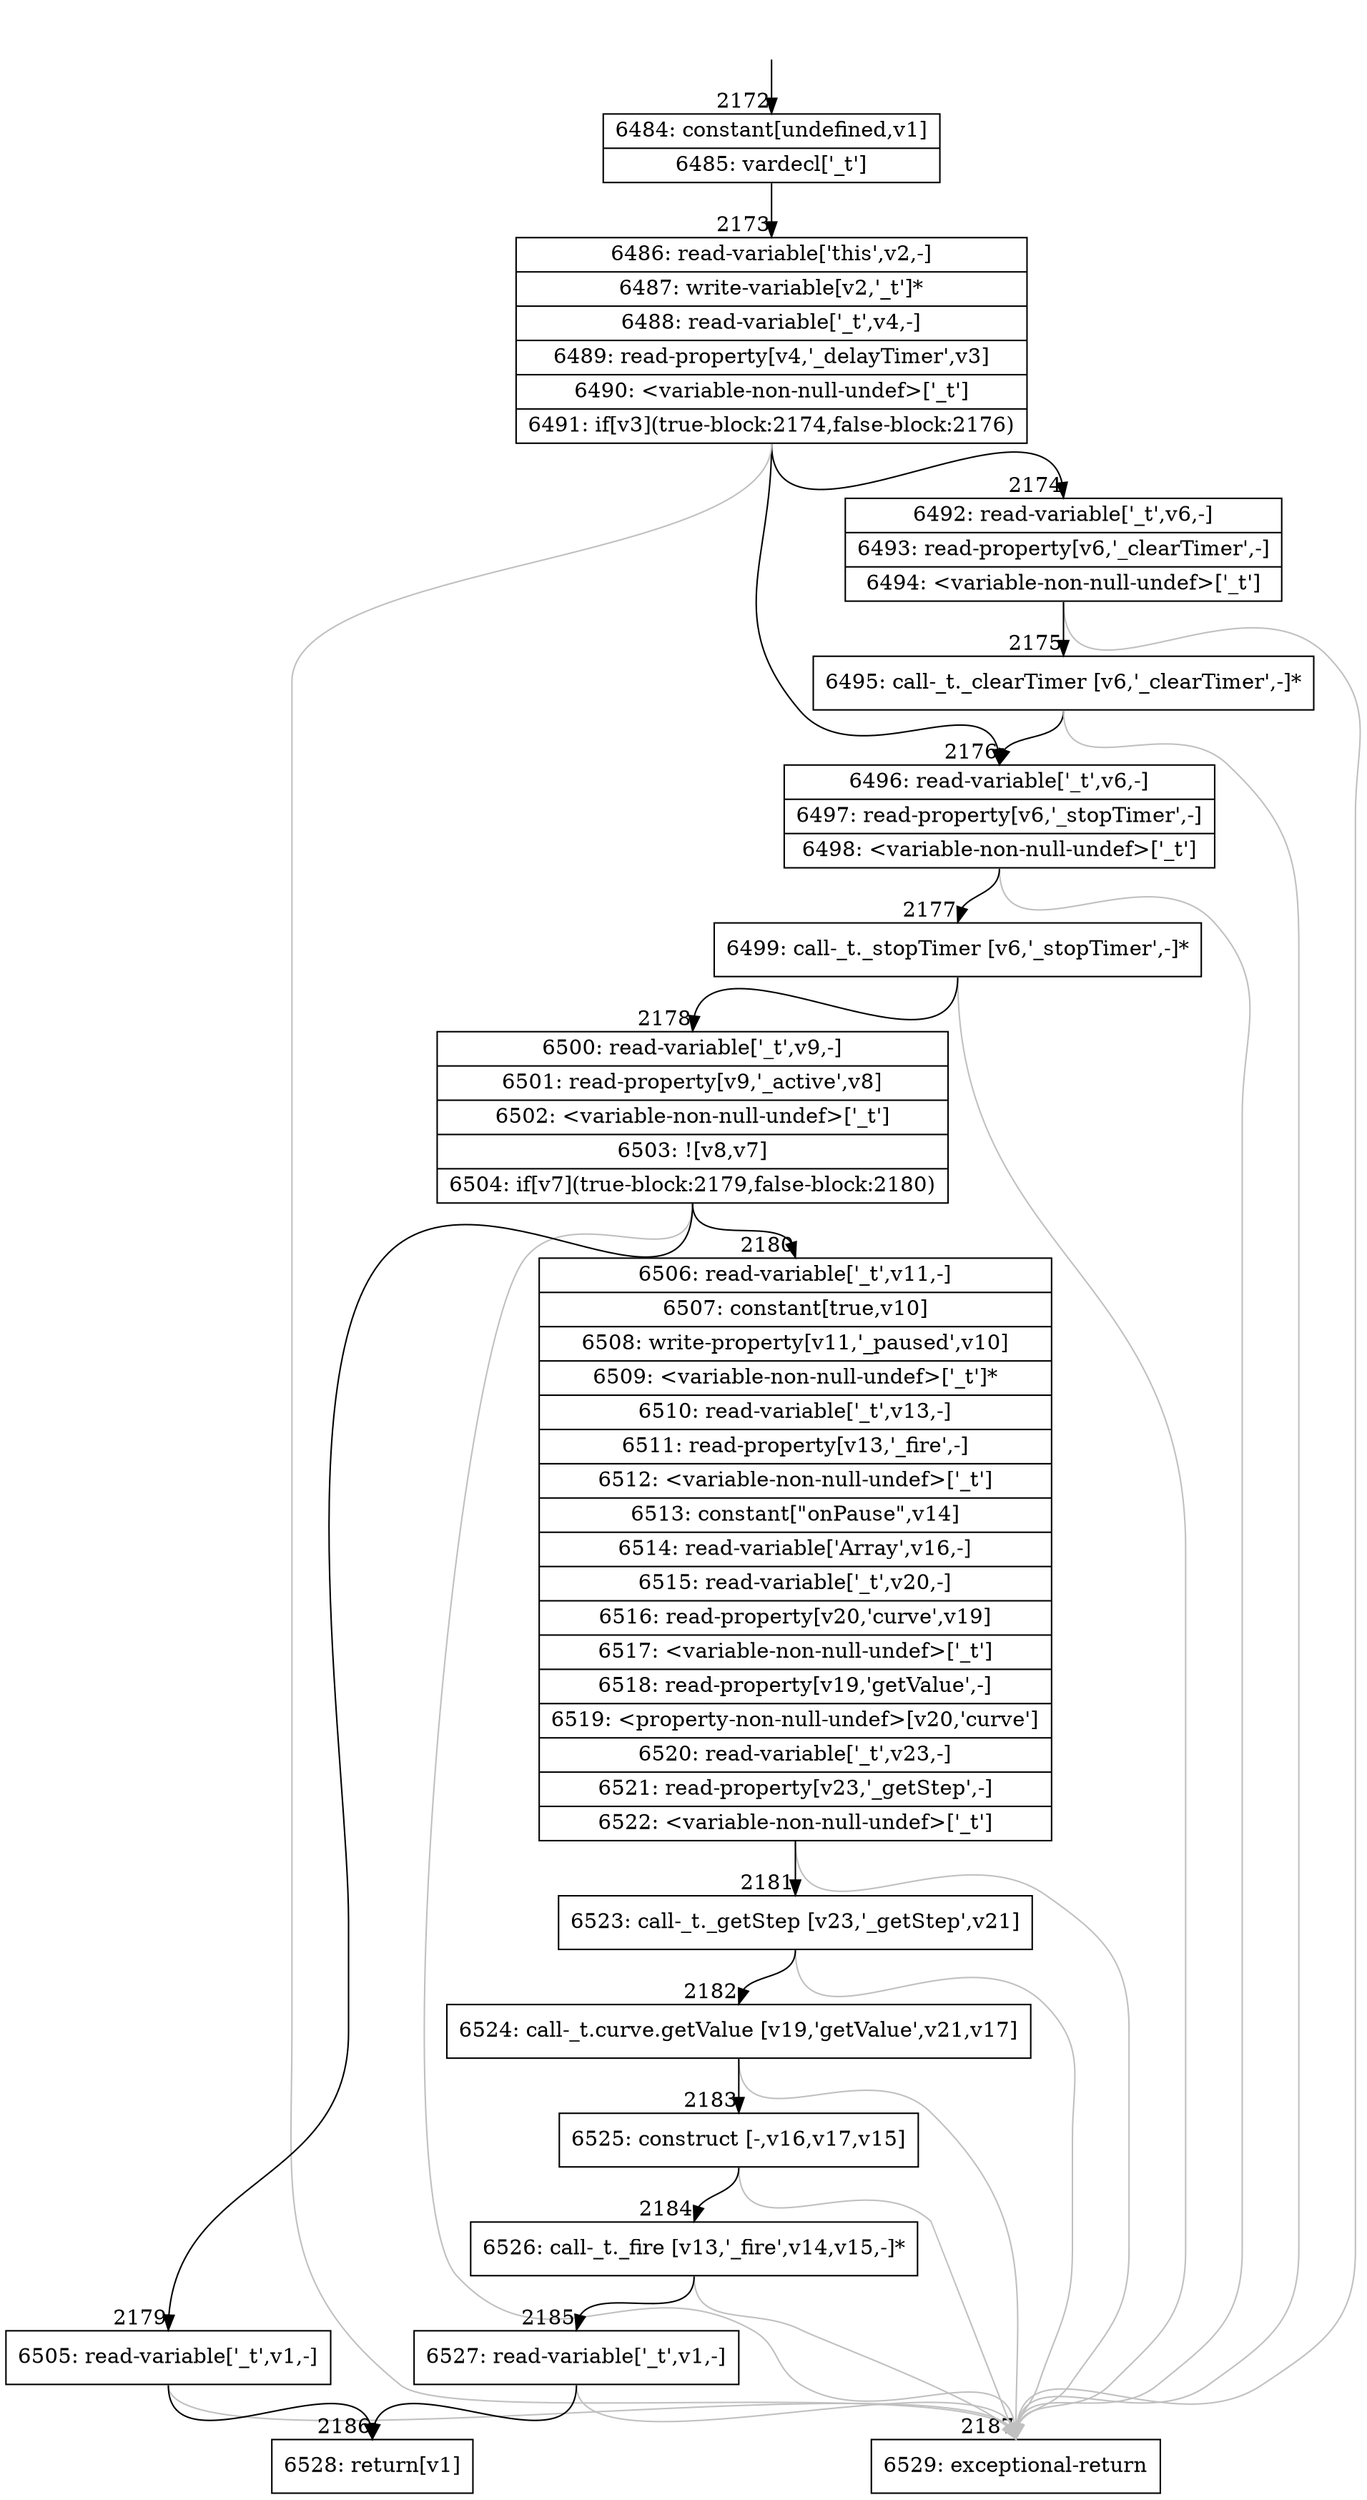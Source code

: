 digraph {
rankdir="TD"
BB_entry124[shape=none,label=""];
BB_entry124 -> BB2172 [tailport=s, headport=n, headlabel="    2172"]
BB2172 [shape=record label="{6484: constant[undefined,v1]|6485: vardecl['_t']}" ] 
BB2172 -> BB2173 [tailport=s, headport=n, headlabel="      2173"]
BB2173 [shape=record label="{6486: read-variable['this',v2,-]|6487: write-variable[v2,'_t']*|6488: read-variable['_t',v4,-]|6489: read-property[v4,'_delayTimer',v3]|6490: \<variable-non-null-undef\>['_t']|6491: if[v3](true-block:2174,false-block:2176)}" ] 
BB2173 -> BB2174 [tailport=s, headport=n, headlabel="      2174"]
BB2173 -> BB2176 [tailport=s, headport=n, headlabel="      2176"]
BB2173 -> BB2187 [tailport=s, headport=n, color=gray, headlabel="      2187"]
BB2174 [shape=record label="{6492: read-variable['_t',v6,-]|6493: read-property[v6,'_clearTimer',-]|6494: \<variable-non-null-undef\>['_t']}" ] 
BB2174 -> BB2175 [tailport=s, headport=n, headlabel="      2175"]
BB2174 -> BB2187 [tailport=s, headport=n, color=gray]
BB2175 [shape=record label="{6495: call-_t._clearTimer [v6,'_clearTimer',-]*}" ] 
BB2175 -> BB2176 [tailport=s, headport=n]
BB2175 -> BB2187 [tailport=s, headport=n, color=gray]
BB2176 [shape=record label="{6496: read-variable['_t',v6,-]|6497: read-property[v6,'_stopTimer',-]|6498: \<variable-non-null-undef\>['_t']}" ] 
BB2176 -> BB2177 [tailport=s, headport=n, headlabel="      2177"]
BB2176 -> BB2187 [tailport=s, headport=n, color=gray]
BB2177 [shape=record label="{6499: call-_t._stopTimer [v6,'_stopTimer',-]*}" ] 
BB2177 -> BB2178 [tailport=s, headport=n, headlabel="      2178"]
BB2177 -> BB2187 [tailport=s, headport=n, color=gray]
BB2178 [shape=record label="{6500: read-variable['_t',v9,-]|6501: read-property[v9,'_active',v8]|6502: \<variable-non-null-undef\>['_t']|6503: ![v8,v7]|6504: if[v7](true-block:2179,false-block:2180)}" ] 
BB2178 -> BB2179 [tailport=s, headport=n, headlabel="      2179"]
BB2178 -> BB2180 [tailport=s, headport=n, headlabel="      2180"]
BB2178 -> BB2187 [tailport=s, headport=n, color=gray]
BB2179 [shape=record label="{6505: read-variable['_t',v1,-]}" ] 
BB2179 -> BB2186 [tailport=s, headport=n, headlabel="      2186"]
BB2179 -> BB2187 [tailport=s, headport=n, color=gray]
BB2180 [shape=record label="{6506: read-variable['_t',v11,-]|6507: constant[true,v10]|6508: write-property[v11,'_paused',v10]|6509: \<variable-non-null-undef\>['_t']*|6510: read-variable['_t',v13,-]|6511: read-property[v13,'_fire',-]|6512: \<variable-non-null-undef\>['_t']|6513: constant[\"onPause\",v14]|6514: read-variable['Array',v16,-]|6515: read-variable['_t',v20,-]|6516: read-property[v20,'curve',v19]|6517: \<variable-non-null-undef\>['_t']|6518: read-property[v19,'getValue',-]|6519: \<property-non-null-undef\>[v20,'curve']|6520: read-variable['_t',v23,-]|6521: read-property[v23,'_getStep',-]|6522: \<variable-non-null-undef\>['_t']}" ] 
BB2180 -> BB2181 [tailport=s, headport=n, headlabel="      2181"]
BB2180 -> BB2187 [tailport=s, headport=n, color=gray]
BB2181 [shape=record label="{6523: call-_t._getStep [v23,'_getStep',v21]}" ] 
BB2181 -> BB2182 [tailport=s, headport=n, headlabel="      2182"]
BB2181 -> BB2187 [tailport=s, headport=n, color=gray]
BB2182 [shape=record label="{6524: call-_t.curve.getValue [v19,'getValue',v21,v17]}" ] 
BB2182 -> BB2183 [tailport=s, headport=n, headlabel="      2183"]
BB2182 -> BB2187 [tailport=s, headport=n, color=gray]
BB2183 [shape=record label="{6525: construct [-,v16,v17,v15]}" ] 
BB2183 -> BB2184 [tailport=s, headport=n, headlabel="      2184"]
BB2183 -> BB2187 [tailport=s, headport=n, color=gray]
BB2184 [shape=record label="{6526: call-_t._fire [v13,'_fire',v14,v15,-]*}" ] 
BB2184 -> BB2185 [tailport=s, headport=n, headlabel="      2185"]
BB2184 -> BB2187 [tailport=s, headport=n, color=gray]
BB2185 [shape=record label="{6527: read-variable['_t',v1,-]}" ] 
BB2185 -> BB2186 [tailport=s, headport=n]
BB2185 -> BB2187 [tailport=s, headport=n, color=gray]
BB2186 [shape=record label="{6528: return[v1]}" ] 
BB2187 [shape=record label="{6529: exceptional-return}" ] 
//#$~ 2262
}
